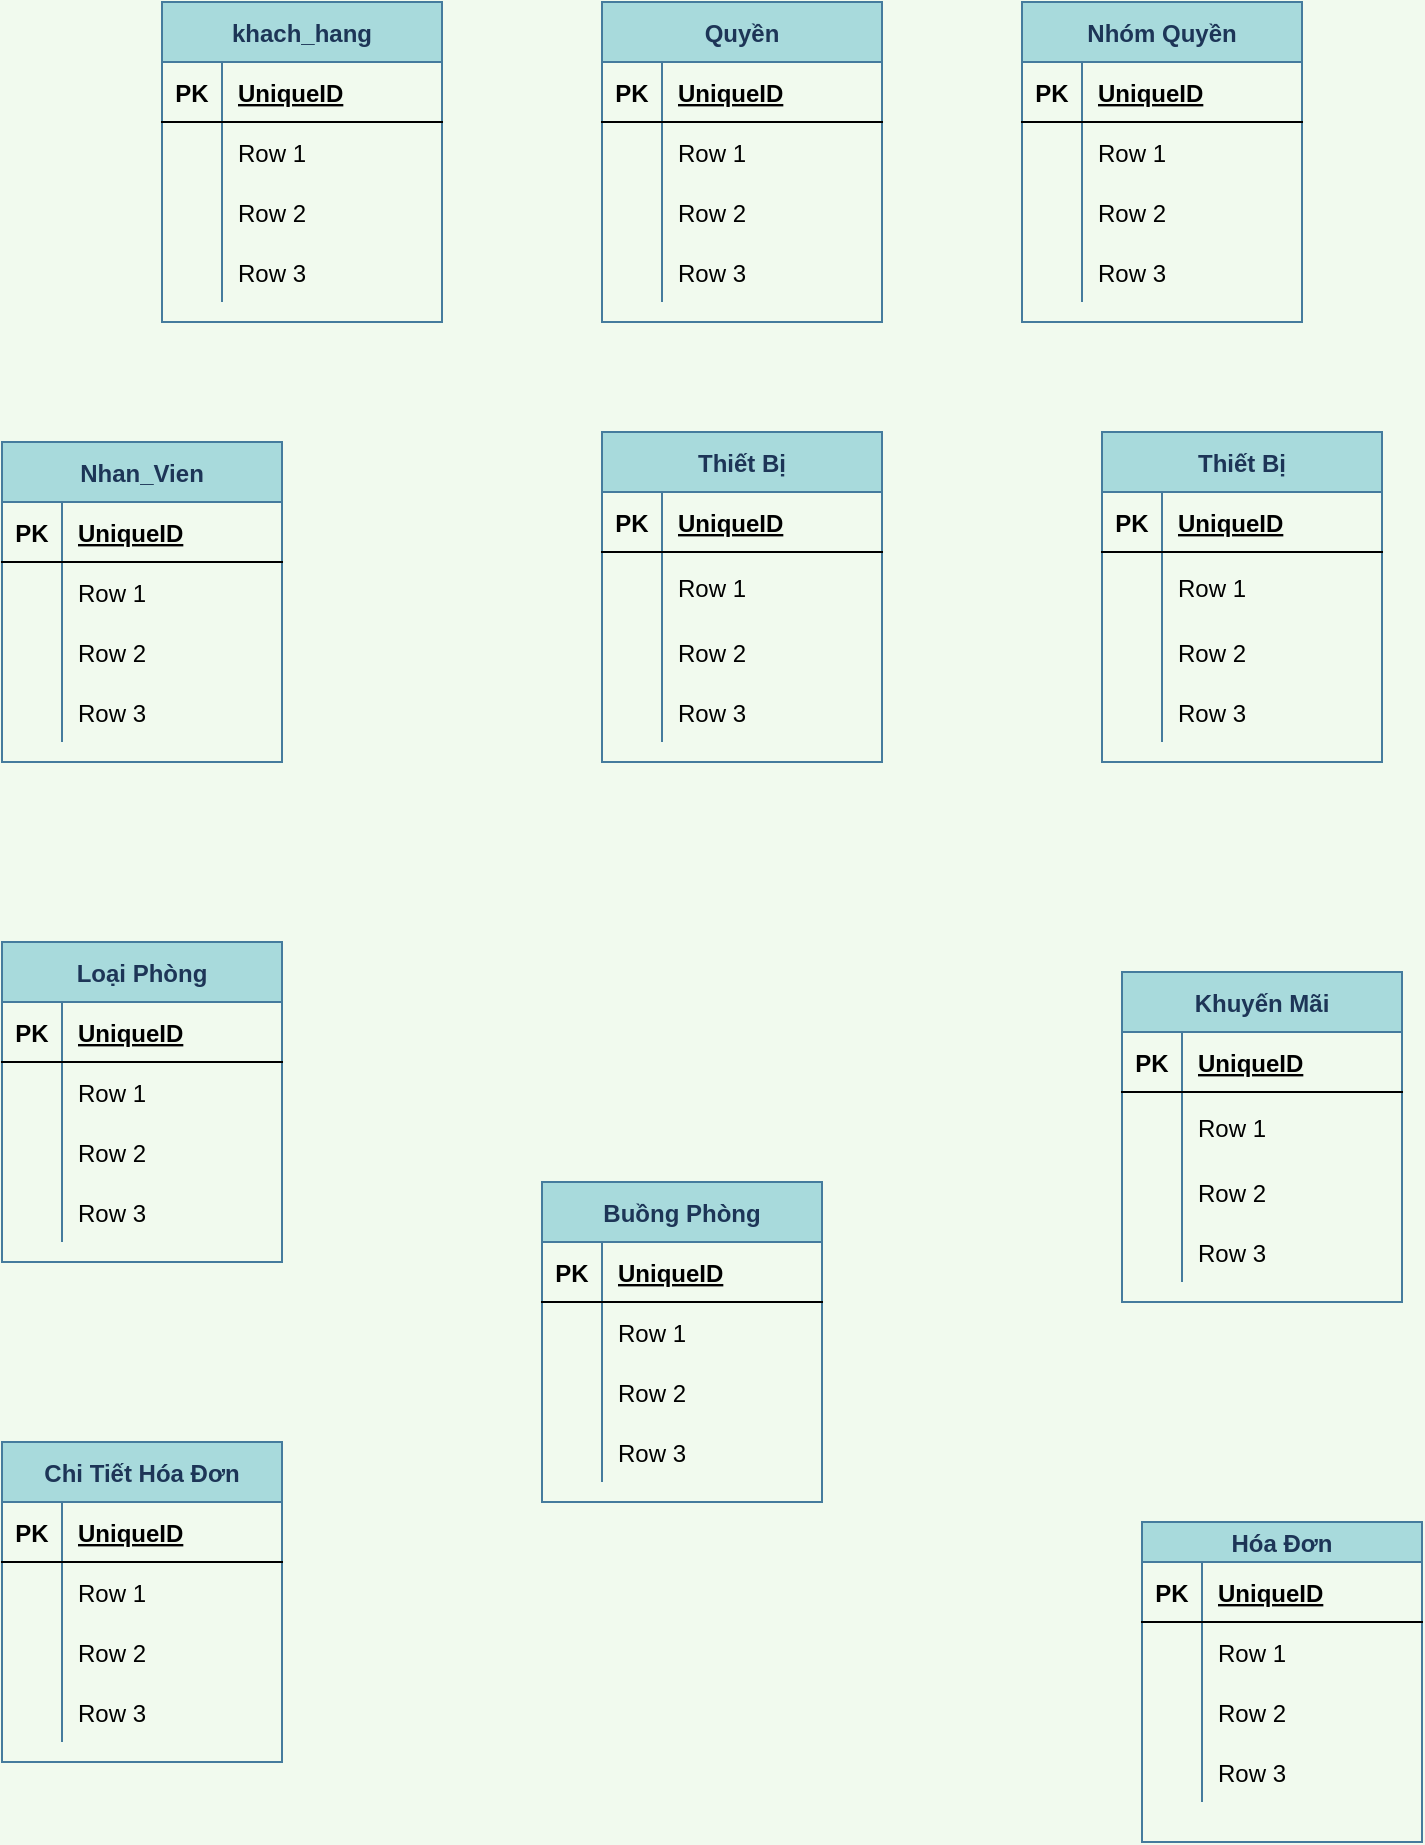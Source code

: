 <mxfile version="14.1.3" type="github">
  <diagram id="ZVVWfZMViWKJLwM7EidN" name="Page-1">
    <mxGraphModel dx="1673" dy="2115" grid="1" gridSize="10" guides="1" tooltips="1" connect="1" arrows="1" fold="1" page="1" pageScale="1" pageWidth="827" pageHeight="1169" background="#F1FAEE" math="0" shadow="0">
      <root>
        <mxCell id="0" />
        <mxCell id="1" parent="0" />
        <mxCell id="YB05C7Pb-uXemA97MWsQ-56" value="khach_hang" style="shape=table;startSize=30;container=1;collapsible=1;childLayout=tableLayout;fixedRows=1;rowLines=0;fontStyle=1;align=center;resizeLast=1;strokeColor=#457B9D;fillColor=#A8DADC;fontColor=#1D3557;" vertex="1" parent="1">
          <mxGeometry x="170" y="-120" width="140" height="160" as="geometry" />
        </mxCell>
        <mxCell id="YB05C7Pb-uXemA97MWsQ-57" value="" style="shape=partialRectangle;collapsible=0;dropTarget=0;pointerEvents=0;fillColor=none;top=0;left=0;bottom=1;right=0;points=[[0,0.5],[1,0.5]];portConstraint=eastwest;" vertex="1" parent="YB05C7Pb-uXemA97MWsQ-56">
          <mxGeometry y="30" width="140" height="30" as="geometry" />
        </mxCell>
        <mxCell id="YB05C7Pb-uXemA97MWsQ-58" value="PK" style="shape=partialRectangle;connectable=0;fillColor=none;top=0;left=0;bottom=0;right=0;fontStyle=1;overflow=hidden;" vertex="1" parent="YB05C7Pb-uXemA97MWsQ-57">
          <mxGeometry width="30" height="30" as="geometry" />
        </mxCell>
        <mxCell id="YB05C7Pb-uXemA97MWsQ-59" value="UniqueID" style="shape=partialRectangle;connectable=0;fillColor=none;top=0;left=0;bottom=0;right=0;align=left;spacingLeft=6;fontStyle=5;overflow=hidden;" vertex="1" parent="YB05C7Pb-uXemA97MWsQ-57">
          <mxGeometry x="30" width="110" height="30" as="geometry" />
        </mxCell>
        <mxCell id="YB05C7Pb-uXemA97MWsQ-60" value="" style="shape=partialRectangle;collapsible=0;dropTarget=0;pointerEvents=0;fillColor=none;top=0;left=0;bottom=0;right=0;points=[[0,0.5],[1,0.5]];portConstraint=eastwest;" vertex="1" parent="YB05C7Pb-uXemA97MWsQ-56">
          <mxGeometry y="60" width="140" height="30" as="geometry" />
        </mxCell>
        <mxCell id="YB05C7Pb-uXemA97MWsQ-61" value="" style="shape=partialRectangle;connectable=0;fillColor=none;top=0;left=0;bottom=0;right=0;editable=1;overflow=hidden;" vertex="1" parent="YB05C7Pb-uXemA97MWsQ-60">
          <mxGeometry width="30" height="30" as="geometry" />
        </mxCell>
        <mxCell id="YB05C7Pb-uXemA97MWsQ-62" value="Row 1" style="shape=partialRectangle;connectable=0;fillColor=none;top=0;left=0;bottom=0;right=0;align=left;spacingLeft=6;overflow=hidden;" vertex="1" parent="YB05C7Pb-uXemA97MWsQ-60">
          <mxGeometry x="30" width="110" height="30" as="geometry" />
        </mxCell>
        <mxCell id="YB05C7Pb-uXemA97MWsQ-63" value="" style="shape=partialRectangle;collapsible=0;dropTarget=0;pointerEvents=0;fillColor=none;top=0;left=0;bottom=0;right=0;points=[[0,0.5],[1,0.5]];portConstraint=eastwest;" vertex="1" parent="YB05C7Pb-uXemA97MWsQ-56">
          <mxGeometry y="90" width="140" height="30" as="geometry" />
        </mxCell>
        <mxCell id="YB05C7Pb-uXemA97MWsQ-64" value="" style="shape=partialRectangle;connectable=0;fillColor=none;top=0;left=0;bottom=0;right=0;editable=1;overflow=hidden;" vertex="1" parent="YB05C7Pb-uXemA97MWsQ-63">
          <mxGeometry width="30" height="30" as="geometry" />
        </mxCell>
        <mxCell id="YB05C7Pb-uXemA97MWsQ-65" value="Row 2" style="shape=partialRectangle;connectable=0;fillColor=none;top=0;left=0;bottom=0;right=0;align=left;spacingLeft=6;overflow=hidden;" vertex="1" parent="YB05C7Pb-uXemA97MWsQ-63">
          <mxGeometry x="30" width="110" height="30" as="geometry" />
        </mxCell>
        <mxCell id="YB05C7Pb-uXemA97MWsQ-66" value="" style="shape=partialRectangle;collapsible=0;dropTarget=0;pointerEvents=0;fillColor=none;top=0;left=0;bottom=0;right=0;points=[[0,0.5],[1,0.5]];portConstraint=eastwest;" vertex="1" parent="YB05C7Pb-uXemA97MWsQ-56">
          <mxGeometry y="120" width="140" height="30" as="geometry" />
        </mxCell>
        <mxCell id="YB05C7Pb-uXemA97MWsQ-67" value="" style="shape=partialRectangle;connectable=0;fillColor=none;top=0;left=0;bottom=0;right=0;editable=1;overflow=hidden;" vertex="1" parent="YB05C7Pb-uXemA97MWsQ-66">
          <mxGeometry width="30" height="30" as="geometry" />
        </mxCell>
        <mxCell id="YB05C7Pb-uXemA97MWsQ-68" value="Row 3" style="shape=partialRectangle;connectable=0;fillColor=none;top=0;left=0;bottom=0;right=0;align=left;spacingLeft=6;overflow=hidden;" vertex="1" parent="YB05C7Pb-uXemA97MWsQ-66">
          <mxGeometry x="30" width="110" height="30" as="geometry" />
        </mxCell>
        <mxCell id="YB05C7Pb-uXemA97MWsQ-69" value="Nhan_Vien" style="shape=table;startSize=30;container=1;collapsible=1;childLayout=tableLayout;fixedRows=1;rowLines=0;fontStyle=1;align=center;resizeLast=1;strokeColor=#457B9D;fillColor=#A8DADC;fontColor=#1D3557;" vertex="1" parent="1">
          <mxGeometry x="90" y="100" width="140" height="160" as="geometry" />
        </mxCell>
        <mxCell id="YB05C7Pb-uXemA97MWsQ-70" value="" style="shape=partialRectangle;collapsible=0;dropTarget=0;pointerEvents=0;fillColor=none;top=0;left=0;bottom=1;right=0;points=[[0,0.5],[1,0.5]];portConstraint=eastwest;" vertex="1" parent="YB05C7Pb-uXemA97MWsQ-69">
          <mxGeometry y="30" width="140" height="30" as="geometry" />
        </mxCell>
        <mxCell id="YB05C7Pb-uXemA97MWsQ-71" value="PK" style="shape=partialRectangle;connectable=0;fillColor=none;top=0;left=0;bottom=0;right=0;fontStyle=1;overflow=hidden;" vertex="1" parent="YB05C7Pb-uXemA97MWsQ-70">
          <mxGeometry width="30" height="30" as="geometry" />
        </mxCell>
        <mxCell id="YB05C7Pb-uXemA97MWsQ-72" value="UniqueID" style="shape=partialRectangle;connectable=0;fillColor=none;top=0;left=0;bottom=0;right=0;align=left;spacingLeft=6;fontStyle=5;overflow=hidden;" vertex="1" parent="YB05C7Pb-uXemA97MWsQ-70">
          <mxGeometry x="30" width="110" height="30" as="geometry" />
        </mxCell>
        <mxCell id="YB05C7Pb-uXemA97MWsQ-73" value="" style="shape=partialRectangle;collapsible=0;dropTarget=0;pointerEvents=0;fillColor=none;top=0;left=0;bottom=0;right=0;points=[[0,0.5],[1,0.5]];portConstraint=eastwest;" vertex="1" parent="YB05C7Pb-uXemA97MWsQ-69">
          <mxGeometry y="60" width="140" height="30" as="geometry" />
        </mxCell>
        <mxCell id="YB05C7Pb-uXemA97MWsQ-74" value="" style="shape=partialRectangle;connectable=0;fillColor=none;top=0;left=0;bottom=0;right=0;editable=1;overflow=hidden;" vertex="1" parent="YB05C7Pb-uXemA97MWsQ-73">
          <mxGeometry width="30" height="30" as="geometry" />
        </mxCell>
        <mxCell id="YB05C7Pb-uXemA97MWsQ-75" value="Row 1" style="shape=partialRectangle;connectable=0;fillColor=none;top=0;left=0;bottom=0;right=0;align=left;spacingLeft=6;overflow=hidden;" vertex="1" parent="YB05C7Pb-uXemA97MWsQ-73">
          <mxGeometry x="30" width="110" height="30" as="geometry" />
        </mxCell>
        <mxCell id="YB05C7Pb-uXemA97MWsQ-76" value="" style="shape=partialRectangle;collapsible=0;dropTarget=0;pointerEvents=0;fillColor=none;top=0;left=0;bottom=0;right=0;points=[[0,0.5],[1,0.5]];portConstraint=eastwest;" vertex="1" parent="YB05C7Pb-uXemA97MWsQ-69">
          <mxGeometry y="90" width="140" height="30" as="geometry" />
        </mxCell>
        <mxCell id="YB05C7Pb-uXemA97MWsQ-77" value="" style="shape=partialRectangle;connectable=0;fillColor=none;top=0;left=0;bottom=0;right=0;editable=1;overflow=hidden;" vertex="1" parent="YB05C7Pb-uXemA97MWsQ-76">
          <mxGeometry width="30" height="30" as="geometry" />
        </mxCell>
        <mxCell id="YB05C7Pb-uXemA97MWsQ-78" value="Row 2" style="shape=partialRectangle;connectable=0;fillColor=none;top=0;left=0;bottom=0;right=0;align=left;spacingLeft=6;overflow=hidden;" vertex="1" parent="YB05C7Pb-uXemA97MWsQ-76">
          <mxGeometry x="30" width="110" height="30" as="geometry" />
        </mxCell>
        <mxCell id="YB05C7Pb-uXemA97MWsQ-79" value="" style="shape=partialRectangle;collapsible=0;dropTarget=0;pointerEvents=0;fillColor=none;top=0;left=0;bottom=0;right=0;points=[[0,0.5],[1,0.5]];portConstraint=eastwest;" vertex="1" parent="YB05C7Pb-uXemA97MWsQ-69">
          <mxGeometry y="120" width="140" height="30" as="geometry" />
        </mxCell>
        <mxCell id="YB05C7Pb-uXemA97MWsQ-80" value="" style="shape=partialRectangle;connectable=0;fillColor=none;top=0;left=0;bottom=0;right=0;editable=1;overflow=hidden;" vertex="1" parent="YB05C7Pb-uXemA97MWsQ-79">
          <mxGeometry width="30" height="30" as="geometry" />
        </mxCell>
        <mxCell id="YB05C7Pb-uXemA97MWsQ-81" value="Row 3" style="shape=partialRectangle;connectable=0;fillColor=none;top=0;left=0;bottom=0;right=0;align=left;spacingLeft=6;overflow=hidden;" vertex="1" parent="YB05C7Pb-uXemA97MWsQ-79">
          <mxGeometry x="30" width="110" height="30" as="geometry" />
        </mxCell>
        <mxCell id="YB05C7Pb-uXemA97MWsQ-82" value="Buồng Phòng" style="shape=table;startSize=30;container=1;collapsible=1;childLayout=tableLayout;fixedRows=1;rowLines=0;fontStyle=1;align=center;resizeLast=1;strokeColor=#457B9D;fillColor=#A8DADC;fontColor=#1D3557;" vertex="1" parent="1">
          <mxGeometry x="360" y="470" width="140" height="160" as="geometry" />
        </mxCell>
        <mxCell id="YB05C7Pb-uXemA97MWsQ-83" value="" style="shape=partialRectangle;collapsible=0;dropTarget=0;pointerEvents=0;fillColor=none;top=0;left=0;bottom=1;right=0;points=[[0,0.5],[1,0.5]];portConstraint=eastwest;" vertex="1" parent="YB05C7Pb-uXemA97MWsQ-82">
          <mxGeometry y="30" width="140" height="30" as="geometry" />
        </mxCell>
        <mxCell id="YB05C7Pb-uXemA97MWsQ-84" value="PK" style="shape=partialRectangle;connectable=0;fillColor=none;top=0;left=0;bottom=0;right=0;fontStyle=1;overflow=hidden;" vertex="1" parent="YB05C7Pb-uXemA97MWsQ-83">
          <mxGeometry width="30" height="30" as="geometry" />
        </mxCell>
        <mxCell id="YB05C7Pb-uXemA97MWsQ-85" value="UniqueID" style="shape=partialRectangle;connectable=0;fillColor=none;top=0;left=0;bottom=0;right=0;align=left;spacingLeft=6;fontStyle=5;overflow=hidden;" vertex="1" parent="YB05C7Pb-uXemA97MWsQ-83">
          <mxGeometry x="30" width="110" height="30" as="geometry" />
        </mxCell>
        <mxCell id="YB05C7Pb-uXemA97MWsQ-86" value="" style="shape=partialRectangle;collapsible=0;dropTarget=0;pointerEvents=0;fillColor=none;top=0;left=0;bottom=0;right=0;points=[[0,0.5],[1,0.5]];portConstraint=eastwest;" vertex="1" parent="YB05C7Pb-uXemA97MWsQ-82">
          <mxGeometry y="60" width="140" height="30" as="geometry" />
        </mxCell>
        <mxCell id="YB05C7Pb-uXemA97MWsQ-87" value="" style="shape=partialRectangle;connectable=0;fillColor=none;top=0;left=0;bottom=0;right=0;editable=1;overflow=hidden;" vertex="1" parent="YB05C7Pb-uXemA97MWsQ-86">
          <mxGeometry width="30" height="30" as="geometry" />
        </mxCell>
        <mxCell id="YB05C7Pb-uXemA97MWsQ-88" value="Row 1" style="shape=partialRectangle;connectable=0;fillColor=none;top=0;left=0;bottom=0;right=0;align=left;spacingLeft=6;overflow=hidden;" vertex="1" parent="YB05C7Pb-uXemA97MWsQ-86">
          <mxGeometry x="30" width="110" height="30" as="geometry" />
        </mxCell>
        <mxCell id="YB05C7Pb-uXemA97MWsQ-89" value="" style="shape=partialRectangle;collapsible=0;dropTarget=0;pointerEvents=0;fillColor=none;top=0;left=0;bottom=0;right=0;points=[[0,0.5],[1,0.5]];portConstraint=eastwest;" vertex="1" parent="YB05C7Pb-uXemA97MWsQ-82">
          <mxGeometry y="90" width="140" height="30" as="geometry" />
        </mxCell>
        <mxCell id="YB05C7Pb-uXemA97MWsQ-90" value="" style="shape=partialRectangle;connectable=0;fillColor=none;top=0;left=0;bottom=0;right=0;editable=1;overflow=hidden;" vertex="1" parent="YB05C7Pb-uXemA97MWsQ-89">
          <mxGeometry width="30" height="30" as="geometry" />
        </mxCell>
        <mxCell id="YB05C7Pb-uXemA97MWsQ-91" value="Row 2" style="shape=partialRectangle;connectable=0;fillColor=none;top=0;left=0;bottom=0;right=0;align=left;spacingLeft=6;overflow=hidden;" vertex="1" parent="YB05C7Pb-uXemA97MWsQ-89">
          <mxGeometry x="30" width="110" height="30" as="geometry" />
        </mxCell>
        <mxCell id="YB05C7Pb-uXemA97MWsQ-92" value="" style="shape=partialRectangle;collapsible=0;dropTarget=0;pointerEvents=0;fillColor=none;top=0;left=0;bottom=0;right=0;points=[[0,0.5],[1,0.5]];portConstraint=eastwest;" vertex="1" parent="YB05C7Pb-uXemA97MWsQ-82">
          <mxGeometry y="120" width="140" height="30" as="geometry" />
        </mxCell>
        <mxCell id="YB05C7Pb-uXemA97MWsQ-93" value="" style="shape=partialRectangle;connectable=0;fillColor=none;top=0;left=0;bottom=0;right=0;editable=1;overflow=hidden;" vertex="1" parent="YB05C7Pb-uXemA97MWsQ-92">
          <mxGeometry width="30" height="30" as="geometry" />
        </mxCell>
        <mxCell id="YB05C7Pb-uXemA97MWsQ-94" value="Row 3" style="shape=partialRectangle;connectable=0;fillColor=none;top=0;left=0;bottom=0;right=0;align=left;spacingLeft=6;overflow=hidden;" vertex="1" parent="YB05C7Pb-uXemA97MWsQ-92">
          <mxGeometry x="30" width="110" height="30" as="geometry" />
        </mxCell>
        <mxCell id="YB05C7Pb-uXemA97MWsQ-95" value="Hóa Đơn" style="shape=table;startSize=20;container=1;collapsible=1;childLayout=tableLayout;fixedRows=1;rowLines=0;fontStyle=1;align=center;resizeLast=1;strokeColor=#457B9D;fillColor=#A8DADC;fontColor=#1D3557;" vertex="1" parent="1">
          <mxGeometry x="660" y="640" width="140" height="160" as="geometry" />
        </mxCell>
        <mxCell id="YB05C7Pb-uXemA97MWsQ-96" value="" style="shape=partialRectangle;collapsible=0;dropTarget=0;pointerEvents=0;fillColor=none;top=0;left=0;bottom=1;right=0;points=[[0,0.5],[1,0.5]];portConstraint=eastwest;" vertex="1" parent="YB05C7Pb-uXemA97MWsQ-95">
          <mxGeometry y="20" width="140" height="30" as="geometry" />
        </mxCell>
        <mxCell id="YB05C7Pb-uXemA97MWsQ-97" value="PK" style="shape=partialRectangle;connectable=0;fillColor=none;top=0;left=0;bottom=0;right=0;fontStyle=1;overflow=hidden;" vertex="1" parent="YB05C7Pb-uXemA97MWsQ-96">
          <mxGeometry width="30" height="30" as="geometry" />
        </mxCell>
        <mxCell id="YB05C7Pb-uXemA97MWsQ-98" value="UniqueID" style="shape=partialRectangle;connectable=0;fillColor=none;top=0;left=0;bottom=0;right=0;align=left;spacingLeft=6;fontStyle=5;overflow=hidden;" vertex="1" parent="YB05C7Pb-uXemA97MWsQ-96">
          <mxGeometry x="30" width="110" height="30" as="geometry" />
        </mxCell>
        <mxCell id="YB05C7Pb-uXemA97MWsQ-99" value="" style="shape=partialRectangle;collapsible=0;dropTarget=0;pointerEvents=0;fillColor=none;top=0;left=0;bottom=0;right=0;points=[[0,0.5],[1,0.5]];portConstraint=eastwest;" vertex="1" parent="YB05C7Pb-uXemA97MWsQ-95">
          <mxGeometry y="50" width="140" height="30" as="geometry" />
        </mxCell>
        <mxCell id="YB05C7Pb-uXemA97MWsQ-100" value="" style="shape=partialRectangle;connectable=0;fillColor=none;top=0;left=0;bottom=0;right=0;editable=1;overflow=hidden;" vertex="1" parent="YB05C7Pb-uXemA97MWsQ-99">
          <mxGeometry width="30" height="30" as="geometry" />
        </mxCell>
        <mxCell id="YB05C7Pb-uXemA97MWsQ-101" value="Row 1" style="shape=partialRectangle;connectable=0;fillColor=none;top=0;left=0;bottom=0;right=0;align=left;spacingLeft=6;overflow=hidden;" vertex="1" parent="YB05C7Pb-uXemA97MWsQ-99">
          <mxGeometry x="30" width="110" height="30" as="geometry" />
        </mxCell>
        <mxCell id="YB05C7Pb-uXemA97MWsQ-102" value="" style="shape=partialRectangle;collapsible=0;dropTarget=0;pointerEvents=0;fillColor=none;top=0;left=0;bottom=0;right=0;points=[[0,0.5],[1,0.5]];portConstraint=eastwest;" vertex="1" parent="YB05C7Pb-uXemA97MWsQ-95">
          <mxGeometry y="80" width="140" height="30" as="geometry" />
        </mxCell>
        <mxCell id="YB05C7Pb-uXemA97MWsQ-103" value="" style="shape=partialRectangle;connectable=0;fillColor=none;top=0;left=0;bottom=0;right=0;editable=1;overflow=hidden;" vertex="1" parent="YB05C7Pb-uXemA97MWsQ-102">
          <mxGeometry width="30" height="30" as="geometry" />
        </mxCell>
        <mxCell id="YB05C7Pb-uXemA97MWsQ-104" value="Row 2" style="shape=partialRectangle;connectable=0;fillColor=none;top=0;left=0;bottom=0;right=0;align=left;spacingLeft=6;overflow=hidden;" vertex="1" parent="YB05C7Pb-uXemA97MWsQ-102">
          <mxGeometry x="30" width="110" height="30" as="geometry" />
        </mxCell>
        <mxCell id="YB05C7Pb-uXemA97MWsQ-105" value="" style="shape=partialRectangle;collapsible=0;dropTarget=0;pointerEvents=0;fillColor=none;top=0;left=0;bottom=0;right=0;points=[[0,0.5],[1,0.5]];portConstraint=eastwest;" vertex="1" parent="YB05C7Pb-uXemA97MWsQ-95">
          <mxGeometry y="110" width="140" height="30" as="geometry" />
        </mxCell>
        <mxCell id="YB05C7Pb-uXemA97MWsQ-106" value="" style="shape=partialRectangle;connectable=0;fillColor=none;top=0;left=0;bottom=0;right=0;editable=1;overflow=hidden;" vertex="1" parent="YB05C7Pb-uXemA97MWsQ-105">
          <mxGeometry width="30" height="30" as="geometry" />
        </mxCell>
        <mxCell id="YB05C7Pb-uXemA97MWsQ-107" value="Row 3" style="shape=partialRectangle;connectable=0;fillColor=none;top=0;left=0;bottom=0;right=0;align=left;spacingLeft=6;overflow=hidden;" vertex="1" parent="YB05C7Pb-uXemA97MWsQ-105">
          <mxGeometry x="30" width="110" height="30" as="geometry" />
        </mxCell>
        <mxCell id="YB05C7Pb-uXemA97MWsQ-108" value="Loại Phòng" style="shape=table;startSize=30;container=1;collapsible=1;childLayout=tableLayout;fixedRows=1;rowLines=0;fontStyle=1;align=center;resizeLast=1;strokeColor=#457B9D;fillColor=#A8DADC;fontColor=#1D3557;" vertex="1" parent="1">
          <mxGeometry x="90" y="350" width="140" height="160" as="geometry" />
        </mxCell>
        <mxCell id="YB05C7Pb-uXemA97MWsQ-109" value="" style="shape=partialRectangle;collapsible=0;dropTarget=0;pointerEvents=0;fillColor=none;top=0;left=0;bottom=1;right=0;points=[[0,0.5],[1,0.5]];portConstraint=eastwest;" vertex="1" parent="YB05C7Pb-uXemA97MWsQ-108">
          <mxGeometry y="30" width="140" height="30" as="geometry" />
        </mxCell>
        <mxCell id="YB05C7Pb-uXemA97MWsQ-110" value="PK" style="shape=partialRectangle;connectable=0;fillColor=none;top=0;left=0;bottom=0;right=0;fontStyle=1;overflow=hidden;" vertex="1" parent="YB05C7Pb-uXemA97MWsQ-109">
          <mxGeometry width="30" height="30" as="geometry" />
        </mxCell>
        <mxCell id="YB05C7Pb-uXemA97MWsQ-111" value="UniqueID" style="shape=partialRectangle;connectable=0;fillColor=none;top=0;left=0;bottom=0;right=0;align=left;spacingLeft=6;fontStyle=5;overflow=hidden;" vertex="1" parent="YB05C7Pb-uXemA97MWsQ-109">
          <mxGeometry x="30" width="110" height="30" as="geometry" />
        </mxCell>
        <mxCell id="YB05C7Pb-uXemA97MWsQ-112" value="" style="shape=partialRectangle;collapsible=0;dropTarget=0;pointerEvents=0;fillColor=none;top=0;left=0;bottom=0;right=0;points=[[0,0.5],[1,0.5]];portConstraint=eastwest;" vertex="1" parent="YB05C7Pb-uXemA97MWsQ-108">
          <mxGeometry y="60" width="140" height="30" as="geometry" />
        </mxCell>
        <mxCell id="YB05C7Pb-uXemA97MWsQ-113" value="" style="shape=partialRectangle;connectable=0;fillColor=none;top=0;left=0;bottom=0;right=0;editable=1;overflow=hidden;" vertex="1" parent="YB05C7Pb-uXemA97MWsQ-112">
          <mxGeometry width="30" height="30" as="geometry" />
        </mxCell>
        <mxCell id="YB05C7Pb-uXemA97MWsQ-114" value="Row 1" style="shape=partialRectangle;connectable=0;fillColor=none;top=0;left=0;bottom=0;right=0;align=left;spacingLeft=6;overflow=hidden;" vertex="1" parent="YB05C7Pb-uXemA97MWsQ-112">
          <mxGeometry x="30" width="110" height="30" as="geometry" />
        </mxCell>
        <mxCell id="YB05C7Pb-uXemA97MWsQ-115" value="" style="shape=partialRectangle;collapsible=0;dropTarget=0;pointerEvents=0;fillColor=none;top=0;left=0;bottom=0;right=0;points=[[0,0.5],[1,0.5]];portConstraint=eastwest;" vertex="1" parent="YB05C7Pb-uXemA97MWsQ-108">
          <mxGeometry y="90" width="140" height="30" as="geometry" />
        </mxCell>
        <mxCell id="YB05C7Pb-uXemA97MWsQ-116" value="" style="shape=partialRectangle;connectable=0;fillColor=none;top=0;left=0;bottom=0;right=0;editable=1;overflow=hidden;" vertex="1" parent="YB05C7Pb-uXemA97MWsQ-115">
          <mxGeometry width="30" height="30" as="geometry" />
        </mxCell>
        <mxCell id="YB05C7Pb-uXemA97MWsQ-117" value="Row 2" style="shape=partialRectangle;connectable=0;fillColor=none;top=0;left=0;bottom=0;right=0;align=left;spacingLeft=6;overflow=hidden;" vertex="1" parent="YB05C7Pb-uXemA97MWsQ-115">
          <mxGeometry x="30" width="110" height="30" as="geometry" />
        </mxCell>
        <mxCell id="YB05C7Pb-uXemA97MWsQ-118" value="" style="shape=partialRectangle;collapsible=0;dropTarget=0;pointerEvents=0;fillColor=none;top=0;left=0;bottom=0;right=0;points=[[0,0.5],[1,0.5]];portConstraint=eastwest;" vertex="1" parent="YB05C7Pb-uXemA97MWsQ-108">
          <mxGeometry y="120" width="140" height="30" as="geometry" />
        </mxCell>
        <mxCell id="YB05C7Pb-uXemA97MWsQ-119" value="" style="shape=partialRectangle;connectable=0;fillColor=none;top=0;left=0;bottom=0;right=0;editable=1;overflow=hidden;" vertex="1" parent="YB05C7Pb-uXemA97MWsQ-118">
          <mxGeometry width="30" height="30" as="geometry" />
        </mxCell>
        <mxCell id="YB05C7Pb-uXemA97MWsQ-120" value="Row 3" style="shape=partialRectangle;connectable=0;fillColor=none;top=0;left=0;bottom=0;right=0;align=left;spacingLeft=6;overflow=hidden;" vertex="1" parent="YB05C7Pb-uXemA97MWsQ-118">
          <mxGeometry x="30" width="110" height="30" as="geometry" />
        </mxCell>
        <mxCell id="YB05C7Pb-uXemA97MWsQ-121" value="Chi Tiết Hóa Đơn" style="shape=table;startSize=30;container=1;collapsible=1;childLayout=tableLayout;fixedRows=1;rowLines=0;fontStyle=1;align=center;resizeLast=1;strokeColor=#457B9D;fillColor=#A8DADC;fontColor=#1D3557;" vertex="1" parent="1">
          <mxGeometry x="90" y="600" width="140" height="160" as="geometry" />
        </mxCell>
        <mxCell id="YB05C7Pb-uXemA97MWsQ-122" value="" style="shape=partialRectangle;collapsible=0;dropTarget=0;pointerEvents=0;fillColor=none;top=0;left=0;bottom=1;right=0;points=[[0,0.5],[1,0.5]];portConstraint=eastwest;" vertex="1" parent="YB05C7Pb-uXemA97MWsQ-121">
          <mxGeometry y="30" width="140" height="30" as="geometry" />
        </mxCell>
        <mxCell id="YB05C7Pb-uXemA97MWsQ-123" value="PK" style="shape=partialRectangle;connectable=0;fillColor=none;top=0;left=0;bottom=0;right=0;fontStyle=1;overflow=hidden;" vertex="1" parent="YB05C7Pb-uXemA97MWsQ-122">
          <mxGeometry width="30" height="30" as="geometry" />
        </mxCell>
        <mxCell id="YB05C7Pb-uXemA97MWsQ-124" value="UniqueID" style="shape=partialRectangle;connectable=0;fillColor=none;top=0;left=0;bottom=0;right=0;align=left;spacingLeft=6;fontStyle=5;overflow=hidden;" vertex="1" parent="YB05C7Pb-uXemA97MWsQ-122">
          <mxGeometry x="30" width="110" height="30" as="geometry" />
        </mxCell>
        <mxCell id="YB05C7Pb-uXemA97MWsQ-125" value="" style="shape=partialRectangle;collapsible=0;dropTarget=0;pointerEvents=0;fillColor=none;top=0;left=0;bottom=0;right=0;points=[[0,0.5],[1,0.5]];portConstraint=eastwest;" vertex="1" parent="YB05C7Pb-uXemA97MWsQ-121">
          <mxGeometry y="60" width="140" height="30" as="geometry" />
        </mxCell>
        <mxCell id="YB05C7Pb-uXemA97MWsQ-126" value="" style="shape=partialRectangle;connectable=0;fillColor=none;top=0;left=0;bottom=0;right=0;editable=1;overflow=hidden;" vertex="1" parent="YB05C7Pb-uXemA97MWsQ-125">
          <mxGeometry width="30" height="30" as="geometry" />
        </mxCell>
        <mxCell id="YB05C7Pb-uXemA97MWsQ-127" value="Row 1" style="shape=partialRectangle;connectable=0;fillColor=none;top=0;left=0;bottom=0;right=0;align=left;spacingLeft=6;overflow=hidden;" vertex="1" parent="YB05C7Pb-uXemA97MWsQ-125">
          <mxGeometry x="30" width="110" height="30" as="geometry" />
        </mxCell>
        <mxCell id="YB05C7Pb-uXemA97MWsQ-128" value="" style="shape=partialRectangle;collapsible=0;dropTarget=0;pointerEvents=0;fillColor=none;top=0;left=0;bottom=0;right=0;points=[[0,0.5],[1,0.5]];portConstraint=eastwest;" vertex="1" parent="YB05C7Pb-uXemA97MWsQ-121">
          <mxGeometry y="90" width="140" height="30" as="geometry" />
        </mxCell>
        <mxCell id="YB05C7Pb-uXemA97MWsQ-129" value="" style="shape=partialRectangle;connectable=0;fillColor=none;top=0;left=0;bottom=0;right=0;editable=1;overflow=hidden;" vertex="1" parent="YB05C7Pb-uXemA97MWsQ-128">
          <mxGeometry width="30" height="30" as="geometry" />
        </mxCell>
        <mxCell id="YB05C7Pb-uXemA97MWsQ-130" value="Row 2" style="shape=partialRectangle;connectable=0;fillColor=none;top=0;left=0;bottom=0;right=0;align=left;spacingLeft=6;overflow=hidden;" vertex="1" parent="YB05C7Pb-uXemA97MWsQ-128">
          <mxGeometry x="30" width="110" height="30" as="geometry" />
        </mxCell>
        <mxCell id="YB05C7Pb-uXemA97MWsQ-131" value="" style="shape=partialRectangle;collapsible=0;dropTarget=0;pointerEvents=0;fillColor=none;top=0;left=0;bottom=0;right=0;points=[[0,0.5],[1,0.5]];portConstraint=eastwest;" vertex="1" parent="YB05C7Pb-uXemA97MWsQ-121">
          <mxGeometry y="120" width="140" height="30" as="geometry" />
        </mxCell>
        <mxCell id="YB05C7Pb-uXemA97MWsQ-132" value="" style="shape=partialRectangle;connectable=0;fillColor=none;top=0;left=0;bottom=0;right=0;editable=1;overflow=hidden;" vertex="1" parent="YB05C7Pb-uXemA97MWsQ-131">
          <mxGeometry width="30" height="30" as="geometry" />
        </mxCell>
        <mxCell id="YB05C7Pb-uXemA97MWsQ-133" value="Row 3" style="shape=partialRectangle;connectable=0;fillColor=none;top=0;left=0;bottom=0;right=0;align=left;spacingLeft=6;overflow=hidden;" vertex="1" parent="YB05C7Pb-uXemA97MWsQ-131">
          <mxGeometry x="30" width="110" height="30" as="geometry" />
        </mxCell>
        <mxCell id="YB05C7Pb-uXemA97MWsQ-135" value="Thiết Bị" style="shape=table;startSize=30;container=1;collapsible=1;childLayout=tableLayout;fixedRows=1;rowLines=0;fontStyle=1;align=center;resizeLast=1;strokeColor=#457B9D;fillColor=#A8DADC;fontColor=#1D3557;" vertex="1" parent="1">
          <mxGeometry x="390" y="95" width="140" height="165" as="geometry" />
        </mxCell>
        <mxCell id="YB05C7Pb-uXemA97MWsQ-136" value="" style="shape=partialRectangle;collapsible=0;dropTarget=0;pointerEvents=0;fillColor=none;top=0;left=0;bottom=1;right=0;points=[[0,0.5],[1,0.5]];portConstraint=eastwest;" vertex="1" parent="YB05C7Pb-uXemA97MWsQ-135">
          <mxGeometry y="30" width="140" height="30" as="geometry" />
        </mxCell>
        <mxCell id="YB05C7Pb-uXemA97MWsQ-137" value="PK" style="shape=partialRectangle;connectable=0;fillColor=none;top=0;left=0;bottom=0;right=0;fontStyle=1;overflow=hidden;" vertex="1" parent="YB05C7Pb-uXemA97MWsQ-136">
          <mxGeometry width="30" height="30" as="geometry" />
        </mxCell>
        <mxCell id="YB05C7Pb-uXemA97MWsQ-138" value="UniqueID" style="shape=partialRectangle;connectable=0;fillColor=none;top=0;left=0;bottom=0;right=0;align=left;spacingLeft=6;fontStyle=5;overflow=hidden;" vertex="1" parent="YB05C7Pb-uXemA97MWsQ-136">
          <mxGeometry x="30" width="110" height="30" as="geometry" />
        </mxCell>
        <mxCell id="YB05C7Pb-uXemA97MWsQ-139" value="" style="shape=partialRectangle;collapsible=0;dropTarget=0;pointerEvents=0;fillColor=none;top=0;left=0;bottom=0;right=0;points=[[0,0.5],[1,0.5]];portConstraint=eastwest;" vertex="1" parent="YB05C7Pb-uXemA97MWsQ-135">
          <mxGeometry y="60" width="140" height="35" as="geometry" />
        </mxCell>
        <mxCell id="YB05C7Pb-uXemA97MWsQ-140" value="" style="shape=partialRectangle;connectable=0;fillColor=none;top=0;left=0;bottom=0;right=0;editable=1;overflow=hidden;" vertex="1" parent="YB05C7Pb-uXemA97MWsQ-139">
          <mxGeometry width="30" height="35" as="geometry" />
        </mxCell>
        <mxCell id="YB05C7Pb-uXemA97MWsQ-141" value="Row 1" style="shape=partialRectangle;connectable=0;fillColor=none;top=0;left=0;bottom=0;right=0;align=left;spacingLeft=6;overflow=hidden;" vertex="1" parent="YB05C7Pb-uXemA97MWsQ-139">
          <mxGeometry x="30" width="110" height="35" as="geometry" />
        </mxCell>
        <mxCell id="YB05C7Pb-uXemA97MWsQ-142" value="" style="shape=partialRectangle;collapsible=0;dropTarget=0;pointerEvents=0;fillColor=none;top=0;left=0;bottom=0;right=0;points=[[0,0.5],[1,0.5]];portConstraint=eastwest;" vertex="1" parent="YB05C7Pb-uXemA97MWsQ-135">
          <mxGeometry y="95" width="140" height="30" as="geometry" />
        </mxCell>
        <mxCell id="YB05C7Pb-uXemA97MWsQ-143" value="" style="shape=partialRectangle;connectable=0;fillColor=none;top=0;left=0;bottom=0;right=0;editable=1;overflow=hidden;" vertex="1" parent="YB05C7Pb-uXemA97MWsQ-142">
          <mxGeometry width="30" height="30" as="geometry" />
        </mxCell>
        <mxCell id="YB05C7Pb-uXemA97MWsQ-144" value="Row 2" style="shape=partialRectangle;connectable=0;fillColor=none;top=0;left=0;bottom=0;right=0;align=left;spacingLeft=6;overflow=hidden;" vertex="1" parent="YB05C7Pb-uXemA97MWsQ-142">
          <mxGeometry x="30" width="110" height="30" as="geometry" />
        </mxCell>
        <mxCell id="YB05C7Pb-uXemA97MWsQ-145" value="" style="shape=partialRectangle;collapsible=0;dropTarget=0;pointerEvents=0;fillColor=none;top=0;left=0;bottom=0;right=0;points=[[0,0.5],[1,0.5]];portConstraint=eastwest;" vertex="1" parent="YB05C7Pb-uXemA97MWsQ-135">
          <mxGeometry y="125" width="140" height="30" as="geometry" />
        </mxCell>
        <mxCell id="YB05C7Pb-uXemA97MWsQ-146" value="" style="shape=partialRectangle;connectable=0;fillColor=none;top=0;left=0;bottom=0;right=0;editable=1;overflow=hidden;" vertex="1" parent="YB05C7Pb-uXemA97MWsQ-145">
          <mxGeometry width="30" height="30" as="geometry" />
        </mxCell>
        <mxCell id="YB05C7Pb-uXemA97MWsQ-147" value="Row 3" style="shape=partialRectangle;connectable=0;fillColor=none;top=0;left=0;bottom=0;right=0;align=left;spacingLeft=6;overflow=hidden;" vertex="1" parent="YB05C7Pb-uXemA97MWsQ-145">
          <mxGeometry x="30" width="110" height="30" as="geometry" />
        </mxCell>
        <mxCell id="YB05C7Pb-uXemA97MWsQ-148" value="Thiết Bị" style="shape=table;startSize=30;container=1;collapsible=1;childLayout=tableLayout;fixedRows=1;rowLines=0;fontStyle=1;align=center;resizeLast=1;strokeColor=#457B9D;fillColor=#A8DADC;fontColor=#1D3557;" vertex="1" parent="1">
          <mxGeometry x="640" y="95" width="140" height="165" as="geometry" />
        </mxCell>
        <mxCell id="YB05C7Pb-uXemA97MWsQ-149" value="" style="shape=partialRectangle;collapsible=0;dropTarget=0;pointerEvents=0;fillColor=none;top=0;left=0;bottom=1;right=0;points=[[0,0.5],[1,0.5]];portConstraint=eastwest;" vertex="1" parent="YB05C7Pb-uXemA97MWsQ-148">
          <mxGeometry y="30" width="140" height="30" as="geometry" />
        </mxCell>
        <mxCell id="YB05C7Pb-uXemA97MWsQ-150" value="PK" style="shape=partialRectangle;connectable=0;fillColor=none;top=0;left=0;bottom=0;right=0;fontStyle=1;overflow=hidden;" vertex="1" parent="YB05C7Pb-uXemA97MWsQ-149">
          <mxGeometry width="30" height="30" as="geometry" />
        </mxCell>
        <mxCell id="YB05C7Pb-uXemA97MWsQ-151" value="UniqueID" style="shape=partialRectangle;connectable=0;fillColor=none;top=0;left=0;bottom=0;right=0;align=left;spacingLeft=6;fontStyle=5;overflow=hidden;" vertex="1" parent="YB05C7Pb-uXemA97MWsQ-149">
          <mxGeometry x="30" width="110" height="30" as="geometry" />
        </mxCell>
        <mxCell id="YB05C7Pb-uXemA97MWsQ-152" value="" style="shape=partialRectangle;collapsible=0;dropTarget=0;pointerEvents=0;fillColor=none;top=0;left=0;bottom=0;right=0;points=[[0,0.5],[1,0.5]];portConstraint=eastwest;" vertex="1" parent="YB05C7Pb-uXemA97MWsQ-148">
          <mxGeometry y="60" width="140" height="35" as="geometry" />
        </mxCell>
        <mxCell id="YB05C7Pb-uXemA97MWsQ-153" value="" style="shape=partialRectangle;connectable=0;fillColor=none;top=0;left=0;bottom=0;right=0;editable=1;overflow=hidden;" vertex="1" parent="YB05C7Pb-uXemA97MWsQ-152">
          <mxGeometry width="30" height="35" as="geometry" />
        </mxCell>
        <mxCell id="YB05C7Pb-uXemA97MWsQ-154" value="Row 1" style="shape=partialRectangle;connectable=0;fillColor=none;top=0;left=0;bottom=0;right=0;align=left;spacingLeft=6;overflow=hidden;" vertex="1" parent="YB05C7Pb-uXemA97MWsQ-152">
          <mxGeometry x="30" width="110" height="35" as="geometry" />
        </mxCell>
        <mxCell id="YB05C7Pb-uXemA97MWsQ-155" value="" style="shape=partialRectangle;collapsible=0;dropTarget=0;pointerEvents=0;fillColor=none;top=0;left=0;bottom=0;right=0;points=[[0,0.5],[1,0.5]];portConstraint=eastwest;" vertex="1" parent="YB05C7Pb-uXemA97MWsQ-148">
          <mxGeometry y="95" width="140" height="30" as="geometry" />
        </mxCell>
        <mxCell id="YB05C7Pb-uXemA97MWsQ-156" value="" style="shape=partialRectangle;connectable=0;fillColor=none;top=0;left=0;bottom=0;right=0;editable=1;overflow=hidden;" vertex="1" parent="YB05C7Pb-uXemA97MWsQ-155">
          <mxGeometry width="30" height="30" as="geometry" />
        </mxCell>
        <mxCell id="YB05C7Pb-uXemA97MWsQ-157" value="Row 2" style="shape=partialRectangle;connectable=0;fillColor=none;top=0;left=0;bottom=0;right=0;align=left;spacingLeft=6;overflow=hidden;" vertex="1" parent="YB05C7Pb-uXemA97MWsQ-155">
          <mxGeometry x="30" width="110" height="30" as="geometry" />
        </mxCell>
        <mxCell id="YB05C7Pb-uXemA97MWsQ-158" value="" style="shape=partialRectangle;collapsible=0;dropTarget=0;pointerEvents=0;fillColor=none;top=0;left=0;bottom=0;right=0;points=[[0,0.5],[1,0.5]];portConstraint=eastwest;" vertex="1" parent="YB05C7Pb-uXemA97MWsQ-148">
          <mxGeometry y="125" width="140" height="30" as="geometry" />
        </mxCell>
        <mxCell id="YB05C7Pb-uXemA97MWsQ-159" value="" style="shape=partialRectangle;connectable=0;fillColor=none;top=0;left=0;bottom=0;right=0;editable=1;overflow=hidden;" vertex="1" parent="YB05C7Pb-uXemA97MWsQ-158">
          <mxGeometry width="30" height="30" as="geometry" />
        </mxCell>
        <mxCell id="YB05C7Pb-uXemA97MWsQ-160" value="Row 3" style="shape=partialRectangle;connectable=0;fillColor=none;top=0;left=0;bottom=0;right=0;align=left;spacingLeft=6;overflow=hidden;" vertex="1" parent="YB05C7Pb-uXemA97MWsQ-158">
          <mxGeometry x="30" width="110" height="30" as="geometry" />
        </mxCell>
        <mxCell id="YB05C7Pb-uXemA97MWsQ-161" value="Khuyến Mãi" style="shape=table;startSize=30;container=1;collapsible=1;childLayout=tableLayout;fixedRows=1;rowLines=0;fontStyle=1;align=center;resizeLast=1;strokeColor=#457B9D;fillColor=#A8DADC;fontColor=#1D3557;" vertex="1" parent="1">
          <mxGeometry x="650" y="365" width="140" height="165" as="geometry" />
        </mxCell>
        <mxCell id="YB05C7Pb-uXemA97MWsQ-162" value="" style="shape=partialRectangle;collapsible=0;dropTarget=0;pointerEvents=0;fillColor=none;top=0;left=0;bottom=1;right=0;points=[[0,0.5],[1,0.5]];portConstraint=eastwest;" vertex="1" parent="YB05C7Pb-uXemA97MWsQ-161">
          <mxGeometry y="30" width="140" height="30" as="geometry" />
        </mxCell>
        <mxCell id="YB05C7Pb-uXemA97MWsQ-163" value="PK" style="shape=partialRectangle;connectable=0;fillColor=none;top=0;left=0;bottom=0;right=0;fontStyle=1;overflow=hidden;" vertex="1" parent="YB05C7Pb-uXemA97MWsQ-162">
          <mxGeometry width="30" height="30" as="geometry" />
        </mxCell>
        <mxCell id="YB05C7Pb-uXemA97MWsQ-164" value="UniqueID" style="shape=partialRectangle;connectable=0;fillColor=none;top=0;left=0;bottom=0;right=0;align=left;spacingLeft=6;fontStyle=5;overflow=hidden;" vertex="1" parent="YB05C7Pb-uXemA97MWsQ-162">
          <mxGeometry x="30" width="110" height="30" as="geometry" />
        </mxCell>
        <mxCell id="YB05C7Pb-uXemA97MWsQ-165" value="" style="shape=partialRectangle;collapsible=0;dropTarget=0;pointerEvents=0;fillColor=none;top=0;left=0;bottom=0;right=0;points=[[0,0.5],[1,0.5]];portConstraint=eastwest;" vertex="1" parent="YB05C7Pb-uXemA97MWsQ-161">
          <mxGeometry y="60" width="140" height="35" as="geometry" />
        </mxCell>
        <mxCell id="YB05C7Pb-uXemA97MWsQ-166" value="" style="shape=partialRectangle;connectable=0;fillColor=none;top=0;left=0;bottom=0;right=0;editable=1;overflow=hidden;" vertex="1" parent="YB05C7Pb-uXemA97MWsQ-165">
          <mxGeometry width="30" height="35" as="geometry" />
        </mxCell>
        <mxCell id="YB05C7Pb-uXemA97MWsQ-167" value="Row 1" style="shape=partialRectangle;connectable=0;fillColor=none;top=0;left=0;bottom=0;right=0;align=left;spacingLeft=6;overflow=hidden;" vertex="1" parent="YB05C7Pb-uXemA97MWsQ-165">
          <mxGeometry x="30" width="110" height="35" as="geometry" />
        </mxCell>
        <mxCell id="YB05C7Pb-uXemA97MWsQ-168" value="" style="shape=partialRectangle;collapsible=0;dropTarget=0;pointerEvents=0;fillColor=none;top=0;left=0;bottom=0;right=0;points=[[0,0.5],[1,0.5]];portConstraint=eastwest;" vertex="1" parent="YB05C7Pb-uXemA97MWsQ-161">
          <mxGeometry y="95" width="140" height="30" as="geometry" />
        </mxCell>
        <mxCell id="YB05C7Pb-uXemA97MWsQ-169" value="" style="shape=partialRectangle;connectable=0;fillColor=none;top=0;left=0;bottom=0;right=0;editable=1;overflow=hidden;" vertex="1" parent="YB05C7Pb-uXemA97MWsQ-168">
          <mxGeometry width="30" height="30" as="geometry" />
        </mxCell>
        <mxCell id="YB05C7Pb-uXemA97MWsQ-170" value="Row 2" style="shape=partialRectangle;connectable=0;fillColor=none;top=0;left=0;bottom=0;right=0;align=left;spacingLeft=6;overflow=hidden;" vertex="1" parent="YB05C7Pb-uXemA97MWsQ-168">
          <mxGeometry x="30" width="110" height="30" as="geometry" />
        </mxCell>
        <mxCell id="YB05C7Pb-uXemA97MWsQ-171" value="" style="shape=partialRectangle;collapsible=0;dropTarget=0;pointerEvents=0;fillColor=none;top=0;left=0;bottom=0;right=0;points=[[0,0.5],[1,0.5]];portConstraint=eastwest;" vertex="1" parent="YB05C7Pb-uXemA97MWsQ-161">
          <mxGeometry y="125" width="140" height="30" as="geometry" />
        </mxCell>
        <mxCell id="YB05C7Pb-uXemA97MWsQ-172" value="" style="shape=partialRectangle;connectable=0;fillColor=none;top=0;left=0;bottom=0;right=0;editable=1;overflow=hidden;" vertex="1" parent="YB05C7Pb-uXemA97MWsQ-171">
          <mxGeometry width="30" height="30" as="geometry" />
        </mxCell>
        <mxCell id="YB05C7Pb-uXemA97MWsQ-173" value="Row 3" style="shape=partialRectangle;connectable=0;fillColor=none;top=0;left=0;bottom=0;right=0;align=left;spacingLeft=6;overflow=hidden;" vertex="1" parent="YB05C7Pb-uXemA97MWsQ-171">
          <mxGeometry x="30" width="110" height="30" as="geometry" />
        </mxCell>
        <mxCell id="YB05C7Pb-uXemA97MWsQ-174" value="Quyền" style="shape=table;startSize=30;container=1;collapsible=1;childLayout=tableLayout;fixedRows=1;rowLines=0;fontStyle=1;align=center;resizeLast=1;strokeColor=#457B9D;fillColor=#A8DADC;fontColor=#1D3557;" vertex="1" parent="1">
          <mxGeometry x="390" y="-120" width="140" height="160" as="geometry" />
        </mxCell>
        <mxCell id="YB05C7Pb-uXemA97MWsQ-175" value="" style="shape=partialRectangle;collapsible=0;dropTarget=0;pointerEvents=0;fillColor=none;top=0;left=0;bottom=1;right=0;points=[[0,0.5],[1,0.5]];portConstraint=eastwest;" vertex="1" parent="YB05C7Pb-uXemA97MWsQ-174">
          <mxGeometry y="30" width="140" height="30" as="geometry" />
        </mxCell>
        <mxCell id="YB05C7Pb-uXemA97MWsQ-176" value="PK" style="shape=partialRectangle;connectable=0;fillColor=none;top=0;left=0;bottom=0;right=0;fontStyle=1;overflow=hidden;" vertex="1" parent="YB05C7Pb-uXemA97MWsQ-175">
          <mxGeometry width="30" height="30" as="geometry" />
        </mxCell>
        <mxCell id="YB05C7Pb-uXemA97MWsQ-177" value="UniqueID" style="shape=partialRectangle;connectable=0;fillColor=none;top=0;left=0;bottom=0;right=0;align=left;spacingLeft=6;fontStyle=5;overflow=hidden;" vertex="1" parent="YB05C7Pb-uXemA97MWsQ-175">
          <mxGeometry x="30" width="110" height="30" as="geometry" />
        </mxCell>
        <mxCell id="YB05C7Pb-uXemA97MWsQ-178" value="" style="shape=partialRectangle;collapsible=0;dropTarget=0;pointerEvents=0;fillColor=none;top=0;left=0;bottom=0;right=0;points=[[0,0.5],[1,0.5]];portConstraint=eastwest;" vertex="1" parent="YB05C7Pb-uXemA97MWsQ-174">
          <mxGeometry y="60" width="140" height="30" as="geometry" />
        </mxCell>
        <mxCell id="YB05C7Pb-uXemA97MWsQ-179" value="" style="shape=partialRectangle;connectable=0;fillColor=none;top=0;left=0;bottom=0;right=0;editable=1;overflow=hidden;" vertex="1" parent="YB05C7Pb-uXemA97MWsQ-178">
          <mxGeometry width="30" height="30" as="geometry" />
        </mxCell>
        <mxCell id="YB05C7Pb-uXemA97MWsQ-180" value="Row 1" style="shape=partialRectangle;connectable=0;fillColor=none;top=0;left=0;bottom=0;right=0;align=left;spacingLeft=6;overflow=hidden;" vertex="1" parent="YB05C7Pb-uXemA97MWsQ-178">
          <mxGeometry x="30" width="110" height="30" as="geometry" />
        </mxCell>
        <mxCell id="YB05C7Pb-uXemA97MWsQ-181" value="" style="shape=partialRectangle;collapsible=0;dropTarget=0;pointerEvents=0;fillColor=none;top=0;left=0;bottom=0;right=0;points=[[0,0.5],[1,0.5]];portConstraint=eastwest;" vertex="1" parent="YB05C7Pb-uXemA97MWsQ-174">
          <mxGeometry y="90" width="140" height="30" as="geometry" />
        </mxCell>
        <mxCell id="YB05C7Pb-uXemA97MWsQ-182" value="" style="shape=partialRectangle;connectable=0;fillColor=none;top=0;left=0;bottom=0;right=0;editable=1;overflow=hidden;" vertex="1" parent="YB05C7Pb-uXemA97MWsQ-181">
          <mxGeometry width="30" height="30" as="geometry" />
        </mxCell>
        <mxCell id="YB05C7Pb-uXemA97MWsQ-183" value="Row 2" style="shape=partialRectangle;connectable=0;fillColor=none;top=0;left=0;bottom=0;right=0;align=left;spacingLeft=6;overflow=hidden;" vertex="1" parent="YB05C7Pb-uXemA97MWsQ-181">
          <mxGeometry x="30" width="110" height="30" as="geometry" />
        </mxCell>
        <mxCell id="YB05C7Pb-uXemA97MWsQ-184" value="" style="shape=partialRectangle;collapsible=0;dropTarget=0;pointerEvents=0;fillColor=none;top=0;left=0;bottom=0;right=0;points=[[0,0.5],[1,0.5]];portConstraint=eastwest;" vertex="1" parent="YB05C7Pb-uXemA97MWsQ-174">
          <mxGeometry y="120" width="140" height="30" as="geometry" />
        </mxCell>
        <mxCell id="YB05C7Pb-uXemA97MWsQ-185" value="" style="shape=partialRectangle;connectable=0;fillColor=none;top=0;left=0;bottom=0;right=0;editable=1;overflow=hidden;" vertex="1" parent="YB05C7Pb-uXemA97MWsQ-184">
          <mxGeometry width="30" height="30" as="geometry" />
        </mxCell>
        <mxCell id="YB05C7Pb-uXemA97MWsQ-186" value="Row 3" style="shape=partialRectangle;connectable=0;fillColor=none;top=0;left=0;bottom=0;right=0;align=left;spacingLeft=6;overflow=hidden;" vertex="1" parent="YB05C7Pb-uXemA97MWsQ-184">
          <mxGeometry x="30" width="110" height="30" as="geometry" />
        </mxCell>
        <mxCell id="YB05C7Pb-uXemA97MWsQ-187" value="Nhóm Quyền" style="shape=table;startSize=30;container=1;collapsible=1;childLayout=tableLayout;fixedRows=1;rowLines=0;fontStyle=1;align=center;resizeLast=1;strokeColor=#457B9D;fillColor=#A8DADC;fontColor=#1D3557;" vertex="1" parent="1">
          <mxGeometry x="600" y="-120" width="140" height="160" as="geometry" />
        </mxCell>
        <mxCell id="YB05C7Pb-uXemA97MWsQ-188" value="" style="shape=partialRectangle;collapsible=0;dropTarget=0;pointerEvents=0;fillColor=none;top=0;left=0;bottom=1;right=0;points=[[0,0.5],[1,0.5]];portConstraint=eastwest;" vertex="1" parent="YB05C7Pb-uXemA97MWsQ-187">
          <mxGeometry y="30" width="140" height="30" as="geometry" />
        </mxCell>
        <mxCell id="YB05C7Pb-uXemA97MWsQ-189" value="PK" style="shape=partialRectangle;connectable=0;fillColor=none;top=0;left=0;bottom=0;right=0;fontStyle=1;overflow=hidden;" vertex="1" parent="YB05C7Pb-uXemA97MWsQ-188">
          <mxGeometry width="30" height="30" as="geometry" />
        </mxCell>
        <mxCell id="YB05C7Pb-uXemA97MWsQ-190" value="UniqueID" style="shape=partialRectangle;connectable=0;fillColor=none;top=0;left=0;bottom=0;right=0;align=left;spacingLeft=6;fontStyle=5;overflow=hidden;" vertex="1" parent="YB05C7Pb-uXemA97MWsQ-188">
          <mxGeometry x="30" width="110" height="30" as="geometry" />
        </mxCell>
        <mxCell id="YB05C7Pb-uXemA97MWsQ-191" value="" style="shape=partialRectangle;collapsible=0;dropTarget=0;pointerEvents=0;fillColor=none;top=0;left=0;bottom=0;right=0;points=[[0,0.5],[1,0.5]];portConstraint=eastwest;" vertex="1" parent="YB05C7Pb-uXemA97MWsQ-187">
          <mxGeometry y="60" width="140" height="30" as="geometry" />
        </mxCell>
        <mxCell id="YB05C7Pb-uXemA97MWsQ-192" value="" style="shape=partialRectangle;connectable=0;fillColor=none;top=0;left=0;bottom=0;right=0;editable=1;overflow=hidden;" vertex="1" parent="YB05C7Pb-uXemA97MWsQ-191">
          <mxGeometry width="30" height="30" as="geometry" />
        </mxCell>
        <mxCell id="YB05C7Pb-uXemA97MWsQ-193" value="Row 1" style="shape=partialRectangle;connectable=0;fillColor=none;top=0;left=0;bottom=0;right=0;align=left;spacingLeft=6;overflow=hidden;" vertex="1" parent="YB05C7Pb-uXemA97MWsQ-191">
          <mxGeometry x="30" width="110" height="30" as="geometry" />
        </mxCell>
        <mxCell id="YB05C7Pb-uXemA97MWsQ-194" value="" style="shape=partialRectangle;collapsible=0;dropTarget=0;pointerEvents=0;fillColor=none;top=0;left=0;bottom=0;right=0;points=[[0,0.5],[1,0.5]];portConstraint=eastwest;" vertex="1" parent="YB05C7Pb-uXemA97MWsQ-187">
          <mxGeometry y="90" width="140" height="30" as="geometry" />
        </mxCell>
        <mxCell id="YB05C7Pb-uXemA97MWsQ-195" value="" style="shape=partialRectangle;connectable=0;fillColor=none;top=0;left=0;bottom=0;right=0;editable=1;overflow=hidden;" vertex="1" parent="YB05C7Pb-uXemA97MWsQ-194">
          <mxGeometry width="30" height="30" as="geometry" />
        </mxCell>
        <mxCell id="YB05C7Pb-uXemA97MWsQ-196" value="Row 2" style="shape=partialRectangle;connectable=0;fillColor=none;top=0;left=0;bottom=0;right=0;align=left;spacingLeft=6;overflow=hidden;" vertex="1" parent="YB05C7Pb-uXemA97MWsQ-194">
          <mxGeometry x="30" width="110" height="30" as="geometry" />
        </mxCell>
        <mxCell id="YB05C7Pb-uXemA97MWsQ-197" value="" style="shape=partialRectangle;collapsible=0;dropTarget=0;pointerEvents=0;fillColor=none;top=0;left=0;bottom=0;right=0;points=[[0,0.5],[1,0.5]];portConstraint=eastwest;" vertex="1" parent="YB05C7Pb-uXemA97MWsQ-187">
          <mxGeometry y="120" width="140" height="30" as="geometry" />
        </mxCell>
        <mxCell id="YB05C7Pb-uXemA97MWsQ-198" value="" style="shape=partialRectangle;connectable=0;fillColor=none;top=0;left=0;bottom=0;right=0;editable=1;overflow=hidden;" vertex="1" parent="YB05C7Pb-uXemA97MWsQ-197">
          <mxGeometry width="30" height="30" as="geometry" />
        </mxCell>
        <mxCell id="YB05C7Pb-uXemA97MWsQ-199" value="Row 3" style="shape=partialRectangle;connectable=0;fillColor=none;top=0;left=0;bottom=0;right=0;align=left;spacingLeft=6;overflow=hidden;" vertex="1" parent="YB05C7Pb-uXemA97MWsQ-197">
          <mxGeometry x="30" width="110" height="30" as="geometry" />
        </mxCell>
      </root>
    </mxGraphModel>
  </diagram>
</mxfile>
